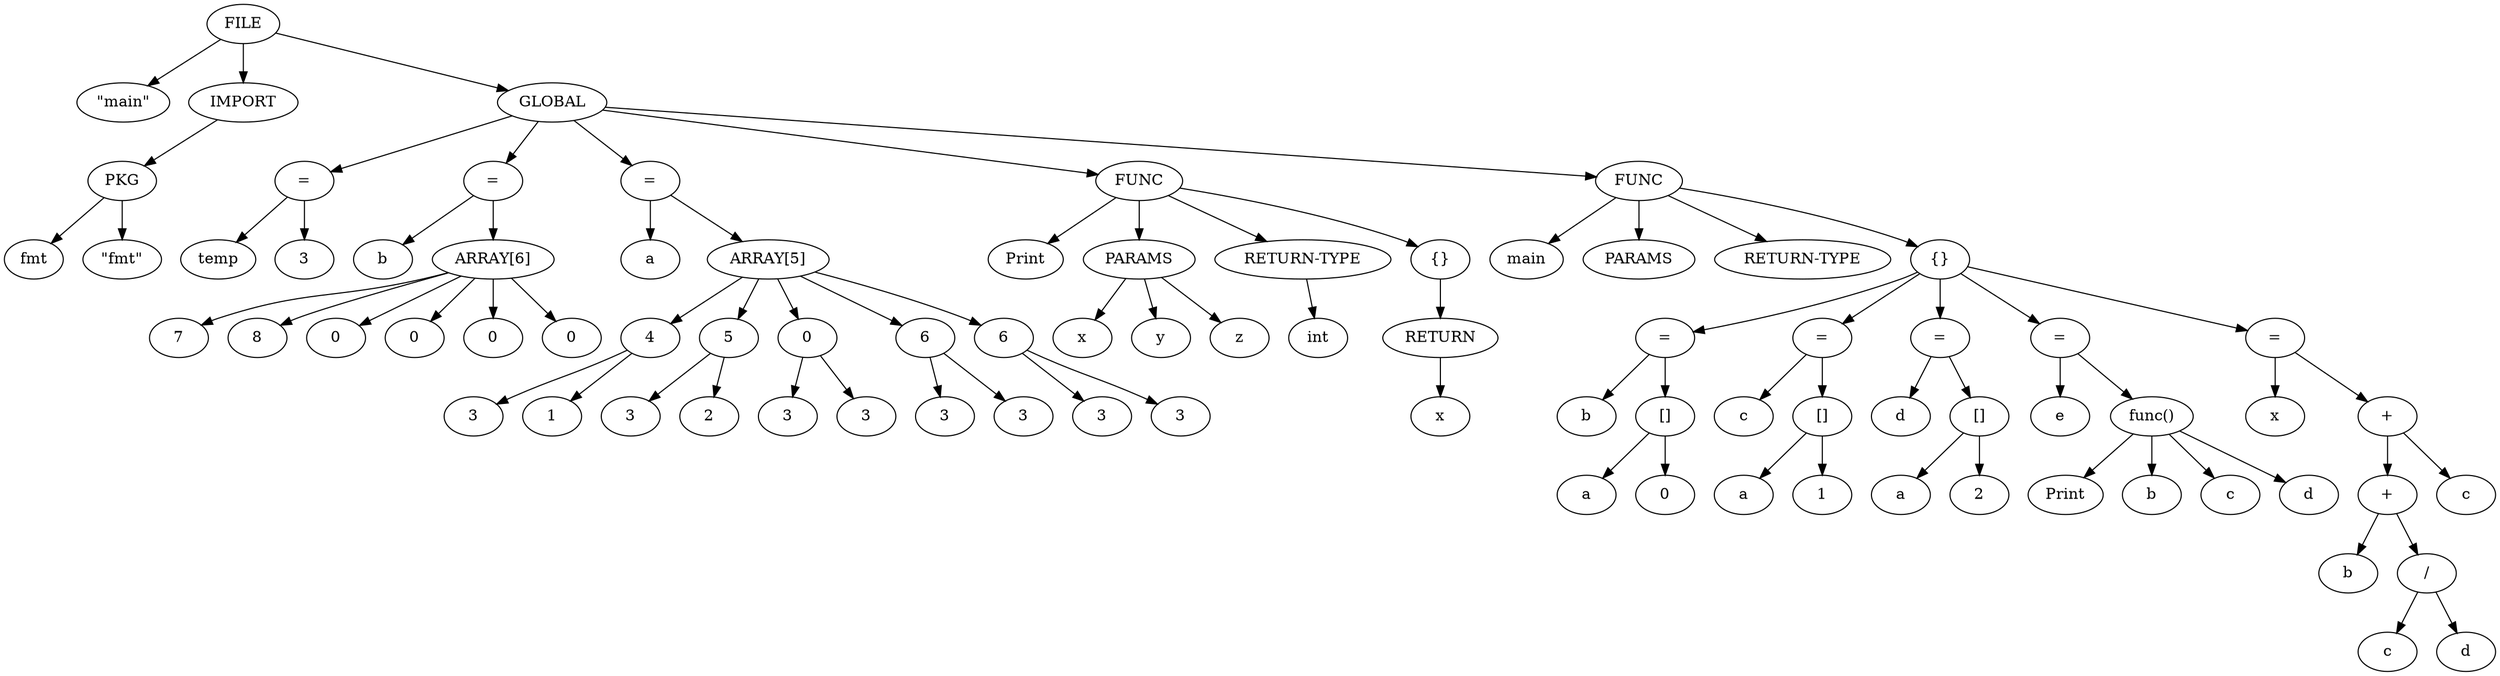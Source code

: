 digraph G {
	0 -> 1;
	0 -> 2;
	2 -> 3;
	3 -> 4;
	3 -> 5;
	0 -> 6;
	6 -> 7;
	7 -> 8;
	7 -> 9;
	6 -> 10;
	10 -> 11;
	10 -> 12;
	12 -> 13;
	12 -> 14;
	12 -> 15;
	12 -> 16;
	12 -> 17;
	12 -> 18;
	6 -> 19;
	19 -> 20;
	19 -> 21;
	21 -> 22;
	22 -> 23;
	22 -> 24;
	21 -> 25;
	25 -> 26;
	25 -> 27;
	21 -> 28;
	28 -> 29;
	28 -> 30;
	21 -> 31;
	31 -> 32;
	31 -> 33;
	21 -> 34;
	34 -> 35;
	34 -> 36;
	6 -> 37;
	37 -> 38;
	37 -> 39;
	39 -> 40;
	39 -> 41;
	39 -> 42;
	37 -> 43;
	43 -> 44;
	37 -> 45;
	45 -> 46;
	46 -> 47;
	6 -> 48;
	48 -> 49;
	48 -> 50;
	48 -> 51;
	48 -> 52;
	52 -> 53;
	53 -> 54;
	53 -> 55;
	55 -> 56;
	55 -> 57;
	52 -> 58;
	58 -> 59;
	58 -> 60;
	60 -> 61;
	60 -> 62;
	52 -> 63;
	63 -> 64;
	63 -> 65;
	65 -> 66;
	65 -> 67;
	52 -> 68;
	68 -> 69;
	68 -> 70;
	70 -> 71;
	70 -> 72;
	70 -> 73;
	70 -> 74;
	52 -> 75;
	75 -> 76;
	75 -> 77;
	77 -> 78;
	78 -> 79;
	78 -> 80;
	80 -> 81;
	80 -> 82;
	77 -> 83;
	0 [label=FILE];	1 [label="\"main\""];	2 [label="IMPORT"];	3 [label="PKG"];	4 [label="fmt"];	5 [label="\"fmt\""];	6 [label="GLOBAL"];	7 [label="="];	8 [label="temp"];	9 [label="3"];	10 [label="="];	11 [label="b"];	12 [label="ARRAY[6]"];	13 [label="7"];	14 [label="8"];	15 [label="0"];	16 [label="0"];	17 [label="0"];	18 [label="0"];	19 [label="="];	20 [label="a"];	21 [label="ARRAY[5]"];	22 [label="4"];	23 [label="3"];	24 [label="1"];	25 [label="5"];	26 [label="3"];	27 [label="2"];	28 [label="0"];	29 [label="3"];	30 [label="3"];	31 [label="6"];	32 [label="3"];	33 [label="3"];	34 [label="6"];	35 [label="3"];	36 [label="3"];	37 [label="FUNC"];	38 [label="Print"];	39 [label="PARAMS"];	40 [label="x"];	41 [label="y"];	42 [label="z"];	43 [label="RETURN-TYPE"];	44 [label="int"];	45 [label="{}"];	46 [label="RETURN"];	47 [label="x"];	48 [label="FUNC"];	49 [label="main"];	50 [label="PARAMS"];	51 [label="RETURN-TYPE"];	52 [label="{}"];	53 [label="="];	54 [label="b"];	55 [label="[]"];	56 [label="a"];	57 [label="0"];	58 [label="="];	59 [label="c"];	60 [label="[]"];	61 [label="a"];	62 [label="1"];	63 [label="="];	64 [label="d"];	65 [label="[]"];	66 [label="a"];	67 [label="2"];	68 [label="="];	69 [label="e"];	70 [label="func()"];	71 [label="Print"];	72 [label="b"];	73 [label="c"];	74 [label="d"];	75 [label="="];	76 [label="x"];	77 [label="+"];	78 [label="+"];	79 [label="b"];	80 [label="/"];	81 [label="c"];	82 [label="d"];	83 [label="c"];
}